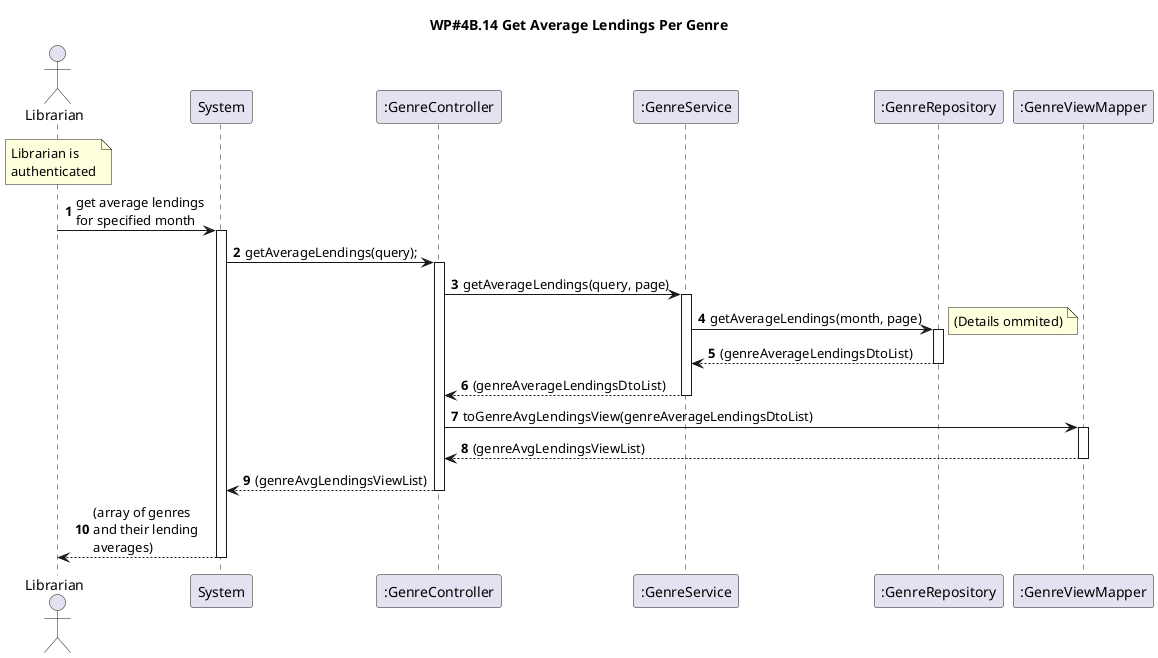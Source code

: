 @startuml
'https://plantuml.com/sequence-diagram
autoactivate on
autonumber

title WP#4B.14 Get Average Lendings Per Genre

actor "Librarian" as Librarian
participant "System" as System
participant ":GenreController" as Ctrl
participant ":GenreService" as Service
participant ":GenreRepository" as GenreRepo
participant ":GenreViewMapper" as Mapper

note over Librarian : Librarian is\nauthenticated

Librarian -> System: get average lendings\nfor specified month
System -> Ctrl: getAverageLendings(query);
Ctrl -> Service: getAverageLendings(query, page)
Service -> GenreRepo: getAverageLendings(month, page)
note right
    (Details ommited)
end note
GenreRepo --> Service: (genreAverageLendingsDtoList)
Service --> Ctrl: (genreAverageLendingsDtoList)
Ctrl -> Mapper: toGenreAvgLendingsView(genreAverageLendingsDtoList)
Mapper --> Ctrl: (genreAvgLendingsViewList)
Ctrl --> System: (genreAvgLendingsViewList)
System --> Librarian: (array of genres\nand their lending\naverages)

@enduml
